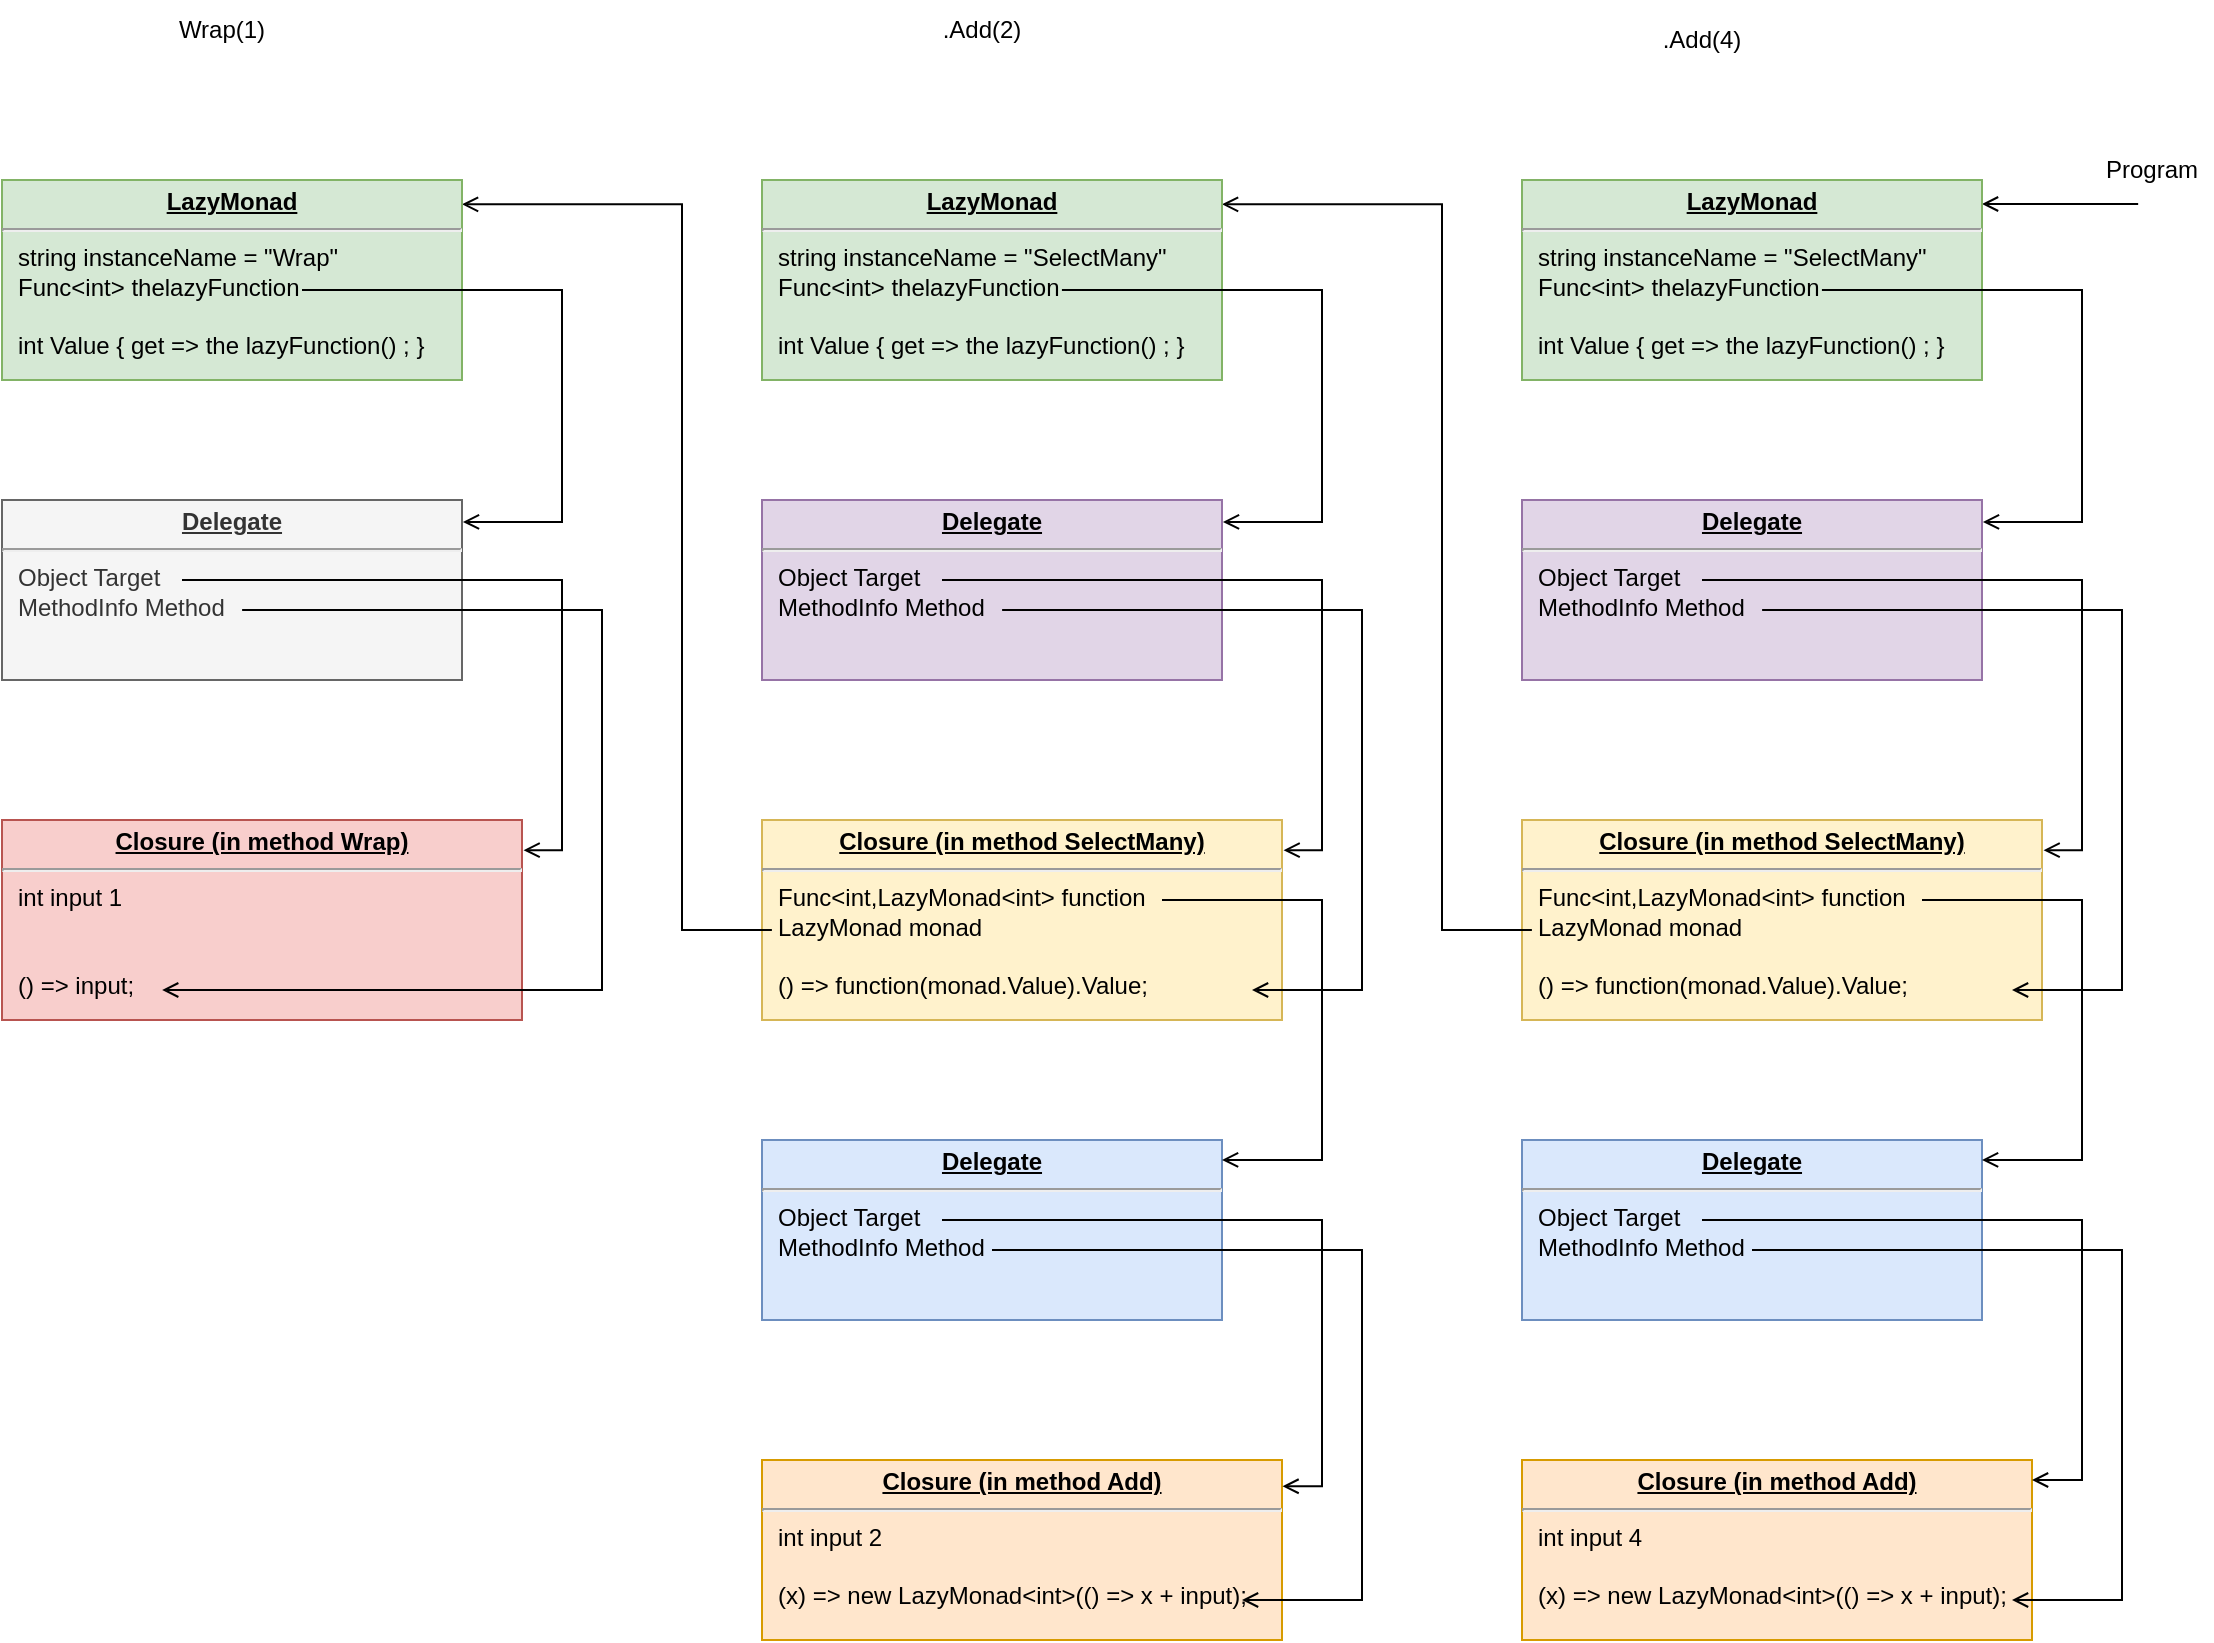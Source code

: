 <mxfile version="18.1.3" type="device"><diagram id="C5RBs43oDa-KdzZeNtuy" name="Page-1"><mxGraphModel dx="1591" dy="813" grid="1" gridSize="5" guides="1" tooltips="1" connect="1" arrows="1" fold="1" page="1" pageScale="1" pageWidth="1169" pageHeight="1654" math="0" shadow="0"><root><mxCell id="WIyWlLk6GJQsqaUBKTNV-0"/><mxCell id="WIyWlLk6GJQsqaUBKTNV-1" parent="WIyWlLk6GJQsqaUBKTNV-0"/><mxCell id="CaLB9uSKJu_PcFLPSYNh-8" value="" style="endArrow=open;shadow=0;strokeWidth=1;rounded=0;endFill=1;edgeStyle=elbowEdgeStyle;elbow=vertical;entryX=1.008;entryY=0.088;entryDx=0;entryDy=0;entryPerimeter=0;" edge="1" parent="WIyWlLk6GJQsqaUBKTNV-1"><mxGeometry x="0.5" y="41" relative="1" as="geometry"><mxPoint x="1108.08" y="132" as="sourcePoint"/><mxPoint x="1030.0" y="132.144" as="targetPoint"/><mxPoint x="-40" y="32" as="offset"/></mxGeometry></mxCell><mxCell id="CaLB9uSKJu_PcFLPSYNh-9" value="" style="resizable=0;align=left;verticalAlign=bottom;labelBackgroundColor=none;fontSize=12;" connectable="0" vertex="1" parent="CaLB9uSKJu_PcFLPSYNh-8"><mxGeometry x="-1" relative="1" as="geometry"><mxPoint y="4" as="offset"/></mxGeometry></mxCell><mxCell id="CaLB9uSKJu_PcFLPSYNh-14" value="&lt;p style=&quot;margin:0px;margin-top:4px;text-align:center;text-decoration:underline;&quot;&gt;&lt;b&gt;LazyMonad&lt;/b&gt;&lt;/p&gt;&lt;hr&gt;&lt;p style=&quot;margin:0px;margin-left:8px;&quot;&gt;string instanceName = &quot;SelectMany&quot;&lt;br&gt;Func&amp;lt;int&amp;gt; thelazyFunction&lt;/p&gt;&lt;p style=&quot;margin:0px;margin-left:8px;&quot;&gt;&lt;br&gt;&lt;/p&gt;&lt;p style=&quot;margin:0px;margin-left:8px;&quot;&gt;int Value { get =&amp;gt; the lazyFunction() ; }&lt;/p&gt;" style="verticalAlign=top;align=left;overflow=fill;fontSize=12;fontFamily=Helvetica;html=1;fillColor=#d5e8d4;strokeColor=#82b366;" vertex="1" parent="WIyWlLk6GJQsqaUBKTNV-1"><mxGeometry x="800" y="120" width="230" height="100" as="geometry"/></mxCell><mxCell id="CaLB9uSKJu_PcFLPSYNh-15" value="&lt;p style=&quot;margin:0px;margin-top:4px;text-align:center;text-decoration:underline;&quot;&gt;&lt;b&gt;Delegate&lt;/b&gt;&lt;/p&gt;&lt;hr&gt;&lt;p style=&quot;margin:0px;margin-left:8px;&quot;&gt;Object Target&lt;br&gt;MethodInfo Method&lt;/p&gt;" style="verticalAlign=top;align=left;overflow=fill;fontSize=12;fontFamily=Helvetica;html=1;fillColor=#e1d5e7;strokeColor=#9673a6;" vertex="1" parent="WIyWlLk6GJQsqaUBKTNV-1"><mxGeometry x="800" y="280" width="230" height="90" as="geometry"/></mxCell><mxCell id="CaLB9uSKJu_PcFLPSYNh-16" value="&lt;p style=&quot;margin:0px;margin-top:4px;text-align:center;text-decoration:underline;&quot;&gt;&lt;b&gt;Delegate&lt;/b&gt;&lt;/p&gt;&lt;hr&gt;&lt;p style=&quot;margin:0px;margin-left:8px;&quot;&gt;Object Target&lt;br&gt;MethodInfo Method&lt;/p&gt;" style="verticalAlign=top;align=left;overflow=fill;fontSize=12;fontFamily=Helvetica;html=1;fillColor=#dae8fc;strokeColor=#6c8ebf;" vertex="1" parent="WIyWlLk6GJQsqaUBKTNV-1"><mxGeometry x="800" y="600" width="230" height="90" as="geometry"/></mxCell><mxCell id="CaLB9uSKJu_PcFLPSYNh-17" value="&lt;p style=&quot;margin:0px;margin-top:4px;text-align:center;text-decoration:underline;&quot;&gt;&lt;b&gt;Closure (in method SelectMany)&lt;/b&gt;&lt;/p&gt;&lt;hr&gt;&lt;p style=&quot;margin:0px;margin-left:8px;&quot;&gt;Func&amp;lt;int,LazyMonad&amp;lt;int&amp;gt; function&lt;br&gt;LazyMonad monad&lt;/p&gt;&lt;p style=&quot;margin:0px;margin-left:8px;&quot;&gt;&lt;br&gt;&lt;/p&gt;&lt;p style=&quot;margin:0px;margin-left:8px;&quot;&gt;() =&amp;gt; function(monad.Value).Value;&lt;/p&gt;" style="verticalAlign=top;align=left;overflow=fill;fontSize=12;fontFamily=Helvetica;html=1;fillColor=#fff2cc;strokeColor=#d6b656;" vertex="1" parent="WIyWlLk6GJQsqaUBKTNV-1"><mxGeometry x="800" y="440" width="260" height="100" as="geometry"/></mxCell><mxCell id="CaLB9uSKJu_PcFLPSYNh-18" value="&lt;p style=&quot;margin:0px;margin-top:4px;text-align:center;text-decoration:underline;&quot;&gt;&lt;b&gt;Closure (in method Add)&lt;/b&gt;&lt;/p&gt;&lt;hr&gt;&lt;p style=&quot;margin:0px;margin-left:8px;&quot;&gt;int input 4&lt;br&gt;&lt;br&gt;&lt;/p&gt;&lt;p style=&quot;margin:0px;margin-left:8px;&quot;&gt;(x) =&amp;gt; new LazyMonad&amp;lt;int&amp;gt;(() =&amp;gt; x + input);&lt;/p&gt;" style="verticalAlign=top;align=left;overflow=fill;fontSize=12;fontFamily=Helvetica;html=1;fillColor=#ffe6cc;strokeColor=#d79b00;" vertex="1" parent="WIyWlLk6GJQsqaUBKTNV-1"><mxGeometry x="800" y="760" width="255" height="90" as="geometry"/></mxCell><mxCell id="CaLB9uSKJu_PcFLPSYNh-19" value="" style="endArrow=open;shadow=0;strokeWidth=1;rounded=0;endFill=1;edgeStyle=orthogonalEdgeStyle;elbow=vertical;entryX=1.002;entryY=0.122;entryDx=0;entryDy=0;entryPerimeter=0;exitX=0.652;exitY=0.55;exitDx=0;exitDy=0;exitPerimeter=0;" edge="1" parent="WIyWlLk6GJQsqaUBKTNV-1" source="CaLB9uSKJu_PcFLPSYNh-14" target="CaLB9uSKJu_PcFLPSYNh-15"><mxGeometry x="0.5" y="41" relative="1" as="geometry"><mxPoint x="1000" y="160" as="sourcePoint"/><mxPoint x="1040.0" y="190.284" as="targetPoint"/><mxPoint x="-40" y="32" as="offset"/><Array as="points"><mxPoint x="1080" y="175"/><mxPoint x="1080" y="291"/></Array></mxGeometry></mxCell><mxCell id="CaLB9uSKJu_PcFLPSYNh-20" value="" style="resizable=0;align=left;verticalAlign=bottom;labelBackgroundColor=none;fontSize=12;" connectable="0" vertex="1" parent="CaLB9uSKJu_PcFLPSYNh-19"><mxGeometry x="-1" relative="1" as="geometry"><mxPoint y="4" as="offset"/></mxGeometry></mxCell><mxCell id="CaLB9uSKJu_PcFLPSYNh-21" value="" style="endArrow=open;shadow=0;strokeWidth=1;rounded=0;endFill=1;edgeStyle=orthogonalEdgeStyle;elbow=vertical;exitX=0.652;exitY=0.667;exitDx=0;exitDy=0;exitPerimeter=0;entryX=1.003;entryY=0.151;entryDx=0;entryDy=0;entryPerimeter=0;" edge="1" parent="WIyWlLk6GJQsqaUBKTNV-1" target="CaLB9uSKJu_PcFLPSYNh-17"><mxGeometry x="0.5" y="41" relative="1" as="geometry"><mxPoint x="890" y="320.03" as="sourcePoint"/><mxPoint x="1015" y="415" as="targetPoint"/><mxPoint x="-40" y="32" as="offset"/><Array as="points"><mxPoint x="1080" y="320"/><mxPoint x="1080" y="455"/></Array></mxGeometry></mxCell><mxCell id="CaLB9uSKJu_PcFLPSYNh-22" value="" style="resizable=0;align=left;verticalAlign=bottom;labelBackgroundColor=none;fontSize=12;" connectable="0" vertex="1" parent="CaLB9uSKJu_PcFLPSYNh-21"><mxGeometry x="-1" relative="1" as="geometry"><mxPoint y="4" as="offset"/></mxGeometry></mxCell><mxCell id="CaLB9uSKJu_PcFLPSYNh-23" value="" style="endArrow=open;shadow=0;strokeWidth=1;rounded=0;endFill=1;edgeStyle=orthogonalEdgeStyle;elbow=vertical;exitX=0.522;exitY=0.611;exitDx=0;exitDy=0;exitPerimeter=0;" edge="1" parent="WIyWlLk6GJQsqaUBKTNV-1" source="CaLB9uSKJu_PcFLPSYNh-15"><mxGeometry x="0.5" y="41" relative="1" as="geometry"><mxPoint x="910" y="340.03" as="sourcePoint"/><mxPoint x="1045" y="525" as="targetPoint"/><mxPoint x="-40" y="32" as="offset"/><Array as="points"><mxPoint x="1100" y="335"/><mxPoint x="1100" y="525"/></Array></mxGeometry></mxCell><mxCell id="CaLB9uSKJu_PcFLPSYNh-24" value="" style="resizable=0;align=left;verticalAlign=bottom;labelBackgroundColor=none;fontSize=12;" connectable="0" vertex="1" parent="CaLB9uSKJu_PcFLPSYNh-23"><mxGeometry x="-1" relative="1" as="geometry"><mxPoint y="4" as="offset"/></mxGeometry></mxCell><mxCell id="CaLB9uSKJu_PcFLPSYNh-25" value="" style="endArrow=open;shadow=0;strokeWidth=1;rounded=0;endFill=1;edgeStyle=orthogonalEdgeStyle;elbow=vertical;exitX=0.652;exitY=0.667;exitDx=0;exitDy=0;exitPerimeter=0;entryX=1;entryY=0.111;entryDx=0;entryDy=0;entryPerimeter=0;" edge="1" parent="WIyWlLk6GJQsqaUBKTNV-1" target="CaLB9uSKJu_PcFLPSYNh-16"><mxGeometry x="0.5" y="41" relative="1" as="geometry"><mxPoint x="1000" y="480.03" as="sourcePoint"/><mxPoint x="1079.98" y="660" as="targetPoint"/><mxPoint x="-40" y="32" as="offset"/><Array as="points"><mxPoint x="1080" y="480"/><mxPoint x="1080" y="610"/></Array></mxGeometry></mxCell><mxCell id="CaLB9uSKJu_PcFLPSYNh-26" value="" style="resizable=0;align=left;verticalAlign=bottom;labelBackgroundColor=none;fontSize=12;" connectable="0" vertex="1" parent="CaLB9uSKJu_PcFLPSYNh-25"><mxGeometry x="-1" relative="1" as="geometry"><mxPoint y="4" as="offset"/></mxGeometry></mxCell><mxCell id="CaLB9uSKJu_PcFLPSYNh-27" value="" style="endArrow=open;shadow=0;strokeWidth=1;rounded=0;endFill=1;edgeStyle=orthogonalEdgeStyle;elbow=vertical;exitX=0.5;exitY=0.611;exitDx=0;exitDy=0;exitPerimeter=0;" edge="1" parent="WIyWlLk6GJQsqaUBKTNV-1" source="CaLB9uSKJu_PcFLPSYNh-16"><mxGeometry x="0.5" y="41" relative="1" as="geometry"><mxPoint x="920" y="660.03" as="sourcePoint"/><mxPoint x="1045" y="830" as="targetPoint"/><mxPoint x="-40" y="32" as="offset"/><Array as="points"><mxPoint x="1100" y="655"/><mxPoint x="1100" y="830"/></Array></mxGeometry></mxCell><mxCell id="CaLB9uSKJu_PcFLPSYNh-28" value="" style="resizable=0;align=left;verticalAlign=bottom;labelBackgroundColor=none;fontSize=12;" connectable="0" vertex="1" parent="CaLB9uSKJu_PcFLPSYNh-27"><mxGeometry x="-1" relative="1" as="geometry"><mxPoint y="4" as="offset"/></mxGeometry></mxCell><mxCell id="CaLB9uSKJu_PcFLPSYNh-29" value="" style="endArrow=open;shadow=0;strokeWidth=1;rounded=0;endFill=1;edgeStyle=orthogonalEdgeStyle;elbow=vertical;exitX=0.652;exitY=0.667;exitDx=0;exitDy=0;exitPerimeter=0;" edge="1" parent="WIyWlLk6GJQsqaUBKTNV-1"><mxGeometry x="0.5" y="41" relative="1" as="geometry"><mxPoint x="890" y="640.03" as="sourcePoint"/><mxPoint x="1055" y="770" as="targetPoint"/><mxPoint x="-40" y="32" as="offset"/><Array as="points"><mxPoint x="1080" y="640"/><mxPoint x="1080" y="770"/><mxPoint x="1055" y="770"/></Array></mxGeometry></mxCell><mxCell id="CaLB9uSKJu_PcFLPSYNh-30" value="" style="resizable=0;align=left;verticalAlign=bottom;labelBackgroundColor=none;fontSize=12;" connectable="0" vertex="1" parent="CaLB9uSKJu_PcFLPSYNh-29"><mxGeometry x="-1" relative="1" as="geometry"><mxPoint y="4" as="offset"/></mxGeometry></mxCell><mxCell id="CaLB9uSKJu_PcFLPSYNh-31" value="Program" style="text;html=1;strokeColor=none;fillColor=none;align=center;verticalAlign=middle;whiteSpace=wrap;rounded=0;" vertex="1" parent="WIyWlLk6GJQsqaUBKTNV-1"><mxGeometry x="1085" y="100" width="60" height="30" as="geometry"/></mxCell><mxCell id="CaLB9uSKJu_PcFLPSYNh-32" value="" style="endArrow=open;shadow=0;strokeWidth=1;rounded=0;endFill=1;edgeStyle=orthogonalEdgeStyle;elbow=vertical;entryX=1.008;entryY=0.088;entryDx=0;entryDy=0;entryPerimeter=0;exitX=0.019;exitY=0.55;exitDx=0;exitDy=0;exitPerimeter=0;" edge="1" parent="WIyWlLk6GJQsqaUBKTNV-1" source="CaLB9uSKJu_PcFLPSYNh-17"><mxGeometry x="0.5" y="41" relative="1" as="geometry"><mxPoint x="728.08" y="132" as="sourcePoint"/><mxPoint x="650.0" y="132.144" as="targetPoint"/><mxPoint x="-40" y="32" as="offset"/><Array as="points"><mxPoint x="760" y="495"/><mxPoint x="760" y="132"/></Array></mxGeometry></mxCell><mxCell id="CaLB9uSKJu_PcFLPSYNh-33" value="" style="resizable=0;align=left;verticalAlign=bottom;labelBackgroundColor=none;fontSize=12;" connectable="0" vertex="1" parent="CaLB9uSKJu_PcFLPSYNh-32"><mxGeometry x="-1" relative="1" as="geometry"><mxPoint y="4" as="offset"/></mxGeometry></mxCell><mxCell id="CaLB9uSKJu_PcFLPSYNh-34" value="&lt;p style=&quot;margin:0px;margin-top:4px;text-align:center;text-decoration:underline;&quot;&gt;&lt;b&gt;LazyMonad&lt;/b&gt;&lt;/p&gt;&lt;hr&gt;&lt;p style=&quot;margin:0px;margin-left:8px;&quot;&gt;string instanceName = &quot;SelectMany&quot;&lt;br&gt;Func&amp;lt;int&amp;gt; thelazyFunction&lt;/p&gt;&lt;p style=&quot;margin:0px;margin-left:8px;&quot;&gt;&lt;br&gt;&lt;/p&gt;&lt;p style=&quot;margin:0px;margin-left:8px;&quot;&gt;int Value { get =&amp;gt; the lazyFunction() ; }&lt;br&gt;&lt;/p&gt;" style="verticalAlign=top;align=left;overflow=fill;fontSize=12;fontFamily=Helvetica;html=1;fillColor=#d5e8d4;strokeColor=#82b366;" vertex="1" parent="WIyWlLk6GJQsqaUBKTNV-1"><mxGeometry x="420" y="120" width="230" height="100" as="geometry"/></mxCell><mxCell id="CaLB9uSKJu_PcFLPSYNh-35" value="&lt;p style=&quot;margin:0px;margin-top:4px;text-align:center;text-decoration:underline;&quot;&gt;&lt;b&gt;Delegate&lt;/b&gt;&lt;/p&gt;&lt;hr&gt;&lt;p style=&quot;margin:0px;margin-left:8px;&quot;&gt;Object Target&lt;br&gt;MethodInfo Method&lt;/p&gt;" style="verticalAlign=top;align=left;overflow=fill;fontSize=12;fontFamily=Helvetica;html=1;fillColor=#e1d5e7;strokeColor=#9673a6;" vertex="1" parent="WIyWlLk6GJQsqaUBKTNV-1"><mxGeometry x="420" y="280" width="230" height="90" as="geometry"/></mxCell><mxCell id="CaLB9uSKJu_PcFLPSYNh-36" value="&lt;p style=&quot;margin:0px;margin-top:4px;text-align:center;text-decoration:underline;&quot;&gt;&lt;b&gt;Delegate&lt;/b&gt;&lt;/p&gt;&lt;hr&gt;&lt;p style=&quot;margin:0px;margin-left:8px;&quot;&gt;Object Target&lt;br&gt;MethodInfo Method&lt;/p&gt;" style="verticalAlign=top;align=left;overflow=fill;fontSize=12;fontFamily=Helvetica;html=1;fillColor=#dae8fc;strokeColor=#6c8ebf;" vertex="1" parent="WIyWlLk6GJQsqaUBKTNV-1"><mxGeometry x="420" y="600" width="230" height="90" as="geometry"/></mxCell><mxCell id="CaLB9uSKJu_PcFLPSYNh-37" value="&lt;p style=&quot;margin:0px;margin-top:4px;text-align:center;text-decoration:underline;&quot;&gt;&lt;b&gt;Closure (in method SelectMany)&lt;/b&gt;&lt;/p&gt;&lt;hr&gt;&lt;p style=&quot;margin:0px;margin-left:8px;&quot;&gt;Func&amp;lt;int,LazyMonad&amp;lt;int&amp;gt; function&lt;br&gt;LazyMonad monad&lt;/p&gt;&lt;p style=&quot;margin:0px;margin-left:8px;&quot;&gt;&lt;br&gt;&lt;/p&gt;&lt;p style=&quot;margin:0px;margin-left:8px;&quot;&gt;() =&amp;gt; function(monad.Value).Value;&lt;/p&gt;" style="verticalAlign=top;align=left;overflow=fill;fontSize=12;fontFamily=Helvetica;html=1;fillColor=#fff2cc;strokeColor=#d6b656;" vertex="1" parent="WIyWlLk6GJQsqaUBKTNV-1"><mxGeometry x="420" y="440" width="260" height="100" as="geometry"/></mxCell><mxCell id="CaLB9uSKJu_PcFLPSYNh-38" value="&lt;p style=&quot;margin:0px;margin-top:4px;text-align:center;text-decoration:underline;&quot;&gt;&lt;b&gt;Closure (in method Add)&lt;/b&gt;&lt;/p&gt;&lt;hr&gt;&lt;p style=&quot;margin:0px;margin-left:8px;&quot;&gt;int input 2&lt;br&gt;&lt;br&gt;&lt;/p&gt;&lt;p style=&quot;margin:0px;margin-left:8px;&quot;&gt;(x) =&amp;gt; new LazyMonad&amp;lt;int&amp;gt;(() =&amp;gt; x + input);&lt;/p&gt;" style="verticalAlign=top;align=left;overflow=fill;fontSize=12;fontFamily=Helvetica;html=1;fillColor=#ffe6cc;strokeColor=#d79b00;" vertex="1" parent="WIyWlLk6GJQsqaUBKTNV-1"><mxGeometry x="420" y="760" width="260" height="90" as="geometry"/></mxCell><mxCell id="CaLB9uSKJu_PcFLPSYNh-39" value="" style="endArrow=open;shadow=0;strokeWidth=1;rounded=0;endFill=1;edgeStyle=orthogonalEdgeStyle;elbow=vertical;entryX=1.002;entryY=0.122;entryDx=0;entryDy=0;entryPerimeter=0;exitX=0.652;exitY=0.55;exitDx=0;exitDy=0;exitPerimeter=0;" edge="1" parent="WIyWlLk6GJQsqaUBKTNV-1" source="CaLB9uSKJu_PcFLPSYNh-34" target="CaLB9uSKJu_PcFLPSYNh-35"><mxGeometry x="0.5" y="41" relative="1" as="geometry"><mxPoint x="620" y="160" as="sourcePoint"/><mxPoint x="660.0" y="190.284" as="targetPoint"/><mxPoint x="-40" y="32" as="offset"/><Array as="points"><mxPoint x="700" y="175"/><mxPoint x="700" y="291"/></Array></mxGeometry></mxCell><mxCell id="CaLB9uSKJu_PcFLPSYNh-40" value="" style="resizable=0;align=left;verticalAlign=bottom;labelBackgroundColor=none;fontSize=12;" connectable="0" vertex="1" parent="CaLB9uSKJu_PcFLPSYNh-39"><mxGeometry x="-1" relative="1" as="geometry"><mxPoint y="4" as="offset"/></mxGeometry></mxCell><mxCell id="CaLB9uSKJu_PcFLPSYNh-41" value="" style="endArrow=open;shadow=0;strokeWidth=1;rounded=0;endFill=1;edgeStyle=orthogonalEdgeStyle;elbow=vertical;exitX=0.652;exitY=0.667;exitDx=0;exitDy=0;exitPerimeter=0;entryX=1.003;entryY=0.151;entryDx=0;entryDy=0;entryPerimeter=0;" edge="1" parent="WIyWlLk6GJQsqaUBKTNV-1" target="CaLB9uSKJu_PcFLPSYNh-37"><mxGeometry x="0.5" y="41" relative="1" as="geometry"><mxPoint x="510" y="320.03" as="sourcePoint"/><mxPoint x="635" y="415" as="targetPoint"/><mxPoint x="-40" y="32" as="offset"/><Array as="points"><mxPoint x="700" y="320"/><mxPoint x="700" y="455"/></Array></mxGeometry></mxCell><mxCell id="CaLB9uSKJu_PcFLPSYNh-42" value="" style="resizable=0;align=left;verticalAlign=bottom;labelBackgroundColor=none;fontSize=12;" connectable="0" vertex="1" parent="CaLB9uSKJu_PcFLPSYNh-41"><mxGeometry x="-1" relative="1" as="geometry"><mxPoint y="4" as="offset"/></mxGeometry></mxCell><mxCell id="CaLB9uSKJu_PcFLPSYNh-43" value="" style="endArrow=open;shadow=0;strokeWidth=1;rounded=0;endFill=1;edgeStyle=orthogonalEdgeStyle;elbow=vertical;exitX=0.522;exitY=0.611;exitDx=0;exitDy=0;exitPerimeter=0;" edge="1" parent="WIyWlLk6GJQsqaUBKTNV-1" source="CaLB9uSKJu_PcFLPSYNh-35"><mxGeometry x="0.5" y="41" relative="1" as="geometry"><mxPoint x="530" y="340.03" as="sourcePoint"/><mxPoint x="665" y="525" as="targetPoint"/><mxPoint x="-40" y="32" as="offset"/><Array as="points"><mxPoint x="720" y="335"/><mxPoint x="720" y="525"/></Array></mxGeometry></mxCell><mxCell id="CaLB9uSKJu_PcFLPSYNh-44" value="" style="resizable=0;align=left;verticalAlign=bottom;labelBackgroundColor=none;fontSize=12;" connectable="0" vertex="1" parent="CaLB9uSKJu_PcFLPSYNh-43"><mxGeometry x="-1" relative="1" as="geometry"><mxPoint y="4" as="offset"/></mxGeometry></mxCell><mxCell id="CaLB9uSKJu_PcFLPSYNh-45" value="" style="endArrow=open;shadow=0;strokeWidth=1;rounded=0;endFill=1;edgeStyle=orthogonalEdgeStyle;elbow=vertical;exitX=0.652;exitY=0.667;exitDx=0;exitDy=0;exitPerimeter=0;entryX=1;entryY=0.111;entryDx=0;entryDy=0;entryPerimeter=0;" edge="1" parent="WIyWlLk6GJQsqaUBKTNV-1" target="CaLB9uSKJu_PcFLPSYNh-36"><mxGeometry x="0.5" y="41" relative="1" as="geometry"><mxPoint x="620" y="480.03" as="sourcePoint"/><mxPoint x="699.98" y="660" as="targetPoint"/><mxPoint x="-40" y="32" as="offset"/><Array as="points"><mxPoint x="700" y="480"/><mxPoint x="700" y="610"/></Array></mxGeometry></mxCell><mxCell id="CaLB9uSKJu_PcFLPSYNh-46" value="" style="resizable=0;align=left;verticalAlign=bottom;labelBackgroundColor=none;fontSize=12;" connectable="0" vertex="1" parent="CaLB9uSKJu_PcFLPSYNh-45"><mxGeometry x="-1" relative="1" as="geometry"><mxPoint y="4" as="offset"/></mxGeometry></mxCell><mxCell id="CaLB9uSKJu_PcFLPSYNh-47" value="" style="endArrow=open;shadow=0;strokeWidth=1;rounded=0;endFill=1;edgeStyle=orthogonalEdgeStyle;elbow=vertical;exitX=0.5;exitY=0.611;exitDx=0;exitDy=0;exitPerimeter=0;" edge="1" parent="WIyWlLk6GJQsqaUBKTNV-1" source="CaLB9uSKJu_PcFLPSYNh-36"><mxGeometry x="0.5" y="41" relative="1" as="geometry"><mxPoint x="540" y="660.03" as="sourcePoint"/><mxPoint x="660" y="830" as="targetPoint"/><mxPoint x="-40" y="32" as="offset"/><Array as="points"><mxPoint x="720" y="655"/><mxPoint x="720" y="830"/></Array></mxGeometry></mxCell><mxCell id="CaLB9uSKJu_PcFLPSYNh-48" value="" style="resizable=0;align=left;verticalAlign=bottom;labelBackgroundColor=none;fontSize=12;" connectable="0" vertex="1" parent="CaLB9uSKJu_PcFLPSYNh-47"><mxGeometry x="-1" relative="1" as="geometry"><mxPoint y="4" as="offset"/></mxGeometry></mxCell><mxCell id="CaLB9uSKJu_PcFLPSYNh-49" value="" style="endArrow=open;shadow=0;strokeWidth=1;rounded=0;endFill=1;edgeStyle=orthogonalEdgeStyle;elbow=vertical;exitX=0.652;exitY=0.667;exitDx=0;exitDy=0;exitPerimeter=0;entryX=1.001;entryY=0.146;entryDx=0;entryDy=0;entryPerimeter=0;" edge="1" parent="WIyWlLk6GJQsqaUBKTNV-1" target="CaLB9uSKJu_PcFLPSYNh-38"><mxGeometry x="0.5" y="41" relative="1" as="geometry"><mxPoint x="510" y="640.03" as="sourcePoint"/><mxPoint x="651" y="770" as="targetPoint"/><mxPoint x="-40" y="32" as="offset"/><Array as="points"><mxPoint x="700" y="640"/><mxPoint x="700" y="773"/></Array></mxGeometry></mxCell><mxCell id="CaLB9uSKJu_PcFLPSYNh-50" value="" style="resizable=0;align=left;verticalAlign=bottom;labelBackgroundColor=none;fontSize=12;" connectable="0" vertex="1" parent="CaLB9uSKJu_PcFLPSYNh-49"><mxGeometry x="-1" relative="1" as="geometry"><mxPoint y="4" as="offset"/></mxGeometry></mxCell><mxCell id="CaLB9uSKJu_PcFLPSYNh-51" value="" style="endArrow=open;shadow=0;strokeWidth=1;rounded=0;endFill=1;edgeStyle=orthogonalEdgeStyle;elbow=vertical;entryX=1.008;entryY=0.088;entryDx=0;entryDy=0;entryPerimeter=0;exitX=0.019;exitY=0.55;exitDx=0;exitDy=0;exitPerimeter=0;" edge="1" parent="WIyWlLk6GJQsqaUBKTNV-1"><mxGeometry x="0.5" y="41" relative="1" as="geometry"><mxPoint x="424.94" y="495" as="sourcePoint"/><mxPoint x="270.0" y="132.144" as="targetPoint"/><mxPoint x="-40" y="32" as="offset"/><Array as="points"><mxPoint x="380" y="495"/><mxPoint x="380" y="132"/></Array></mxGeometry></mxCell><mxCell id="CaLB9uSKJu_PcFLPSYNh-52" value="" style="resizable=0;align=left;verticalAlign=bottom;labelBackgroundColor=none;fontSize=12;" connectable="0" vertex="1" parent="CaLB9uSKJu_PcFLPSYNh-51"><mxGeometry x="-1" relative="1" as="geometry"><mxPoint y="4" as="offset"/></mxGeometry></mxCell><mxCell id="CaLB9uSKJu_PcFLPSYNh-53" value="&lt;p style=&quot;margin:0px;margin-top:4px;text-align:center;text-decoration:underline;&quot;&gt;&lt;b&gt;LazyMonad&lt;/b&gt;&lt;/p&gt;&lt;hr&gt;&lt;p style=&quot;margin:0px;margin-left:8px;&quot;&gt;string instanceName = &quot;Wrap&quot;&lt;br&gt;Func&amp;lt;int&amp;gt; thelazyFunction&lt;/p&gt;&lt;p style=&quot;margin:0px;margin-left:8px;&quot;&gt;&lt;br&gt;&lt;/p&gt;&lt;p style=&quot;margin:0px;margin-left:8px;&quot;&gt;int Value { get =&amp;gt; the lazyFunction() ; }&lt;br&gt;&lt;/p&gt;" style="verticalAlign=top;align=left;overflow=fill;fontSize=12;fontFamily=Helvetica;html=1;fillColor=#d5e8d4;strokeColor=#82b366;" vertex="1" parent="WIyWlLk6GJQsqaUBKTNV-1"><mxGeometry x="40" y="120" width="230" height="100" as="geometry"/></mxCell><mxCell id="CaLB9uSKJu_PcFLPSYNh-54" value="&lt;p style=&quot;margin:0px;margin-top:4px;text-align:center;text-decoration:underline;&quot;&gt;&lt;b&gt;Delegate&lt;/b&gt;&lt;/p&gt;&lt;hr&gt;&lt;p style=&quot;margin:0px;margin-left:8px;&quot;&gt;Object Target&lt;br&gt;MethodInfo Method&lt;/p&gt;" style="verticalAlign=top;align=left;overflow=fill;fontSize=12;fontFamily=Helvetica;html=1;fillColor=#f5f5f5;fontColor=#333333;strokeColor=#666666;" vertex="1" parent="WIyWlLk6GJQsqaUBKTNV-1"><mxGeometry x="40" y="280" width="230" height="90" as="geometry"/></mxCell><mxCell id="CaLB9uSKJu_PcFLPSYNh-56" value="&lt;p style=&quot;margin:0px;margin-top:4px;text-align:center;text-decoration:underline;&quot;&gt;&lt;b&gt;Closure (in method Wrap)&lt;/b&gt;&lt;/p&gt;&lt;hr&gt;&lt;p style=&quot;margin:0px;margin-left:8px;&quot;&gt;int input 1&lt;/p&gt;&lt;p style=&quot;margin:0px;margin-left:8px;&quot;&gt;&lt;br&gt;&lt;/p&gt;&lt;p style=&quot;margin:0px;margin-left:8px;&quot;&gt;&lt;br&gt;&lt;/p&gt;&lt;p style=&quot;margin:0px;margin-left:8px;&quot;&gt;() =&amp;gt; input;&amp;nbsp;&lt;/p&gt;" style="verticalAlign=top;align=left;overflow=fill;fontSize=12;fontFamily=Helvetica;html=1;fillColor=#f8cecc;strokeColor=#b85450;" vertex="1" parent="WIyWlLk6GJQsqaUBKTNV-1"><mxGeometry x="40" y="440" width="260" height="100" as="geometry"/></mxCell><mxCell id="CaLB9uSKJu_PcFLPSYNh-58" value="" style="endArrow=open;shadow=0;strokeWidth=1;rounded=0;endFill=1;edgeStyle=orthogonalEdgeStyle;elbow=vertical;entryX=1.002;entryY=0.122;entryDx=0;entryDy=0;entryPerimeter=0;" edge="1" parent="WIyWlLk6GJQsqaUBKTNV-1" target="CaLB9uSKJu_PcFLPSYNh-54"><mxGeometry x="0.5" y="41" relative="1" as="geometry"><mxPoint x="190" y="175" as="sourcePoint"/><mxPoint x="280.0" y="190.284" as="targetPoint"/><mxPoint x="-40" y="32" as="offset"/><Array as="points"><mxPoint x="320" y="175"/><mxPoint x="320" y="291"/></Array></mxGeometry></mxCell><mxCell id="CaLB9uSKJu_PcFLPSYNh-59" value="" style="resizable=0;align=left;verticalAlign=bottom;labelBackgroundColor=none;fontSize=12;" connectable="0" vertex="1" parent="CaLB9uSKJu_PcFLPSYNh-58"><mxGeometry x="-1" relative="1" as="geometry"><mxPoint y="4" as="offset"/></mxGeometry></mxCell><mxCell id="CaLB9uSKJu_PcFLPSYNh-60" value="" style="endArrow=open;shadow=0;strokeWidth=1;rounded=0;endFill=1;edgeStyle=orthogonalEdgeStyle;elbow=vertical;exitX=0.652;exitY=0.667;exitDx=0;exitDy=0;exitPerimeter=0;entryX=1.003;entryY=0.151;entryDx=0;entryDy=0;entryPerimeter=0;" edge="1" parent="WIyWlLk6GJQsqaUBKTNV-1" target="CaLB9uSKJu_PcFLPSYNh-56"><mxGeometry x="0.5" y="41" relative="1" as="geometry"><mxPoint x="130" y="320.03" as="sourcePoint"/><mxPoint x="255" y="415" as="targetPoint"/><mxPoint x="-40" y="32" as="offset"/><Array as="points"><mxPoint x="320" y="320"/><mxPoint x="320" y="455"/></Array></mxGeometry></mxCell><mxCell id="CaLB9uSKJu_PcFLPSYNh-61" value="" style="resizable=0;align=left;verticalAlign=bottom;labelBackgroundColor=none;fontSize=12;" connectable="0" vertex="1" parent="CaLB9uSKJu_PcFLPSYNh-60"><mxGeometry x="-1" relative="1" as="geometry"><mxPoint y="4" as="offset"/></mxGeometry></mxCell><mxCell id="CaLB9uSKJu_PcFLPSYNh-62" value="" style="endArrow=open;shadow=0;strokeWidth=1;rounded=0;endFill=1;edgeStyle=orthogonalEdgeStyle;elbow=vertical;exitX=0.522;exitY=0.611;exitDx=0;exitDy=0;exitPerimeter=0;entryX=0.308;entryY=0.85;entryDx=0;entryDy=0;entryPerimeter=0;" edge="1" parent="WIyWlLk6GJQsqaUBKTNV-1" source="CaLB9uSKJu_PcFLPSYNh-54" target="CaLB9uSKJu_PcFLPSYNh-56"><mxGeometry x="0.5" y="41" relative="1" as="geometry"><mxPoint x="150" y="340.03" as="sourcePoint"/><mxPoint x="285" y="525" as="targetPoint"/><mxPoint x="-40" y="32" as="offset"/><Array as="points"><mxPoint x="340" y="335"/><mxPoint x="340" y="525"/></Array></mxGeometry></mxCell><mxCell id="CaLB9uSKJu_PcFLPSYNh-63" value="" style="resizable=0;align=left;verticalAlign=bottom;labelBackgroundColor=none;fontSize=12;" connectable="0" vertex="1" parent="CaLB9uSKJu_PcFLPSYNh-62"><mxGeometry x="-1" relative="1" as="geometry"><mxPoint y="4" as="offset"/></mxGeometry></mxCell><mxCell id="CaLB9uSKJu_PcFLPSYNh-71" value="Wrap(1)" style="text;html=1;strokeColor=none;fillColor=none;align=center;verticalAlign=middle;whiteSpace=wrap;rounded=0;" vertex="1" parent="WIyWlLk6GJQsqaUBKTNV-1"><mxGeometry x="120" y="30" width="60" height="30" as="geometry"/></mxCell><mxCell id="CaLB9uSKJu_PcFLPSYNh-72" value=".Add(2)" style="text;html=1;strokeColor=none;fillColor=none;align=center;verticalAlign=middle;whiteSpace=wrap;rounded=0;" vertex="1" parent="WIyWlLk6GJQsqaUBKTNV-1"><mxGeometry x="500" y="30" width="60" height="30" as="geometry"/></mxCell><mxCell id="CaLB9uSKJu_PcFLPSYNh-73" value=".Add(4)" style="text;html=1;strokeColor=none;fillColor=none;align=center;verticalAlign=middle;whiteSpace=wrap;rounded=0;" vertex="1" parent="WIyWlLk6GJQsqaUBKTNV-1"><mxGeometry x="860" y="35" width="60" height="30" as="geometry"/></mxCell></root></mxGraphModel></diagram></mxfile>